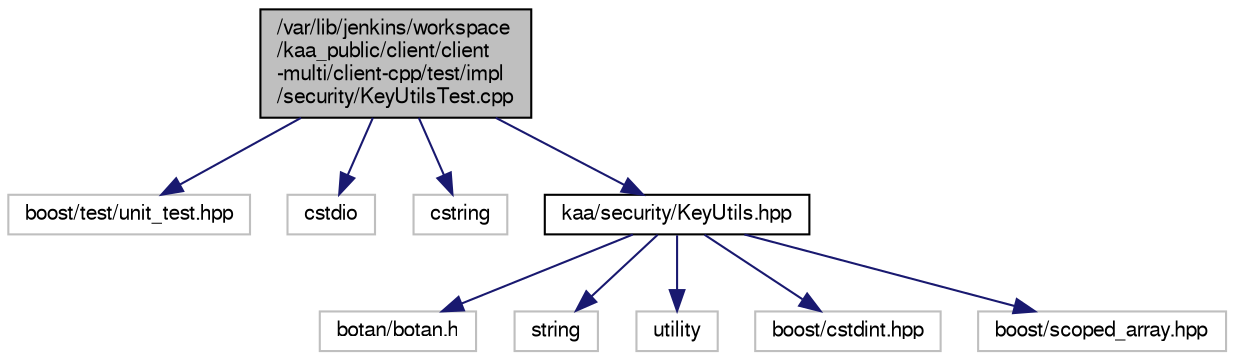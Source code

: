 digraph "/var/lib/jenkins/workspace/kaa_public/client/client-multi/client-cpp/test/impl/security/KeyUtilsTest.cpp"
{
  bgcolor="transparent";
  edge [fontname="FreeSans",fontsize="10",labelfontname="FreeSans",labelfontsize="10"];
  node [fontname="FreeSans",fontsize="10",shape=record];
  Node1 [label="/var/lib/jenkins/workspace\l/kaa_public/client/client\l-multi/client-cpp/test/impl\l/security/KeyUtilsTest.cpp",height=0.2,width=0.4,color="black", fillcolor="grey75", style="filled" fontcolor="black"];
  Node1 -> Node2 [color="midnightblue",fontsize="10",style="solid",fontname="FreeSans"];
  Node2 [label="boost/test/unit_test.hpp",height=0.2,width=0.4,color="grey75"];
  Node1 -> Node3 [color="midnightblue",fontsize="10",style="solid",fontname="FreeSans"];
  Node3 [label="cstdio",height=0.2,width=0.4,color="grey75"];
  Node1 -> Node4 [color="midnightblue",fontsize="10",style="solid",fontname="FreeSans"];
  Node4 [label="cstring",height=0.2,width=0.4,color="grey75"];
  Node1 -> Node5 [color="midnightblue",fontsize="10",style="solid",fontname="FreeSans"];
  Node5 [label="kaa/security/KeyUtils.hpp",height=0.2,width=0.4,color="black",URL="$KeyUtils_8hpp.html"];
  Node5 -> Node6 [color="midnightblue",fontsize="10",style="solid",fontname="FreeSans"];
  Node6 [label="botan/botan.h",height=0.2,width=0.4,color="grey75"];
  Node5 -> Node7 [color="midnightblue",fontsize="10",style="solid",fontname="FreeSans"];
  Node7 [label="string",height=0.2,width=0.4,color="grey75"];
  Node5 -> Node8 [color="midnightblue",fontsize="10",style="solid",fontname="FreeSans"];
  Node8 [label="utility",height=0.2,width=0.4,color="grey75"];
  Node5 -> Node9 [color="midnightblue",fontsize="10",style="solid",fontname="FreeSans"];
  Node9 [label="boost/cstdint.hpp",height=0.2,width=0.4,color="grey75"];
  Node5 -> Node10 [color="midnightblue",fontsize="10",style="solid",fontname="FreeSans"];
  Node10 [label="boost/scoped_array.hpp",height=0.2,width=0.4,color="grey75"];
}
